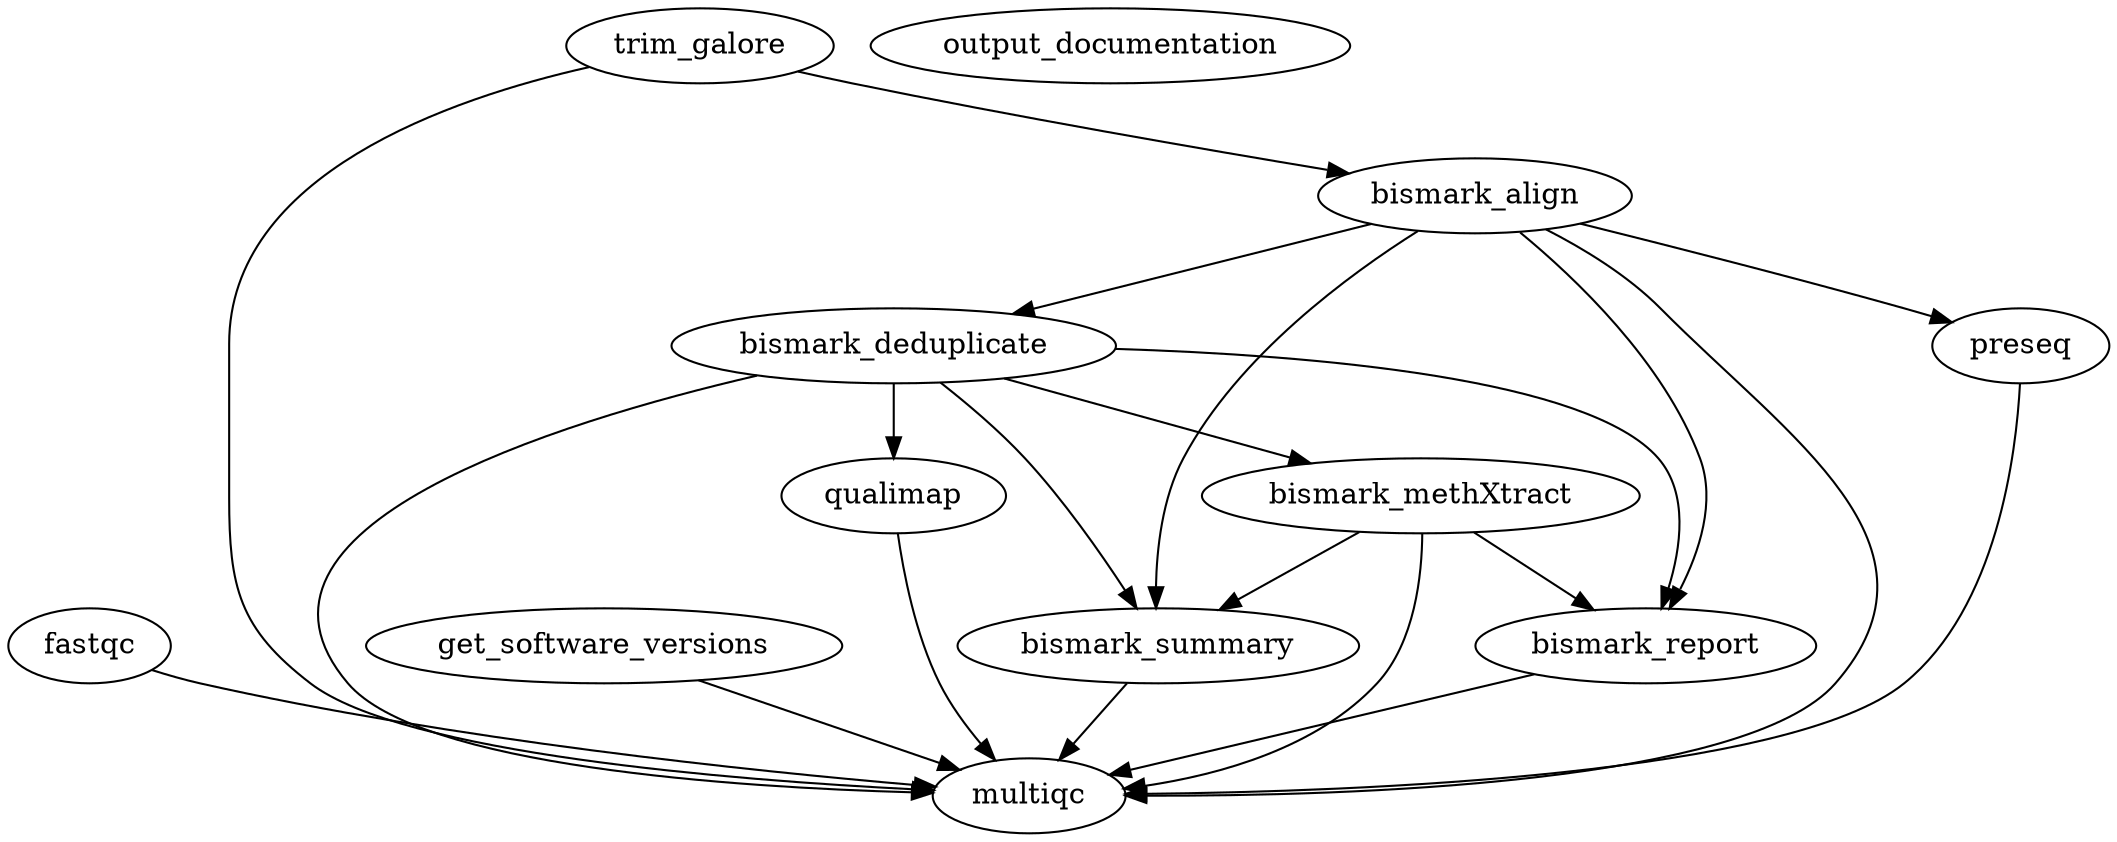 strict digraph "" {
	1	[label=fastqc];
	10	[label=multiqc];
	1 -> 10;
	2	[label=trim_galore];
	3	[label=bismark_align];
	2 -> 3;
	2 -> 10;
	0	[label=get_software_versions];
	0 -> 10;
	4	[label=bismark_deduplicate];
	3 -> 4;
	9	[label=preseq];
	3 -> 9;
	6	[label=bismark_report];
	3 -> 6;
	7	[label=bismark_summary];
	3 -> 7;
	3 -> 10;
	5	[label=bismark_methXtract];
	4 -> 5;
	8	[label=qualimap];
	4 -> 8;
	4 -> 6;
	4 -> 7;
	4 -> 10;
	9 -> 10;
	5 -> 6;
	5 -> 7;
	5 -> 10;
	8 -> 10;
	6 -> 10;
	7 -> 10;
	11	[label=output_documentation];
}
